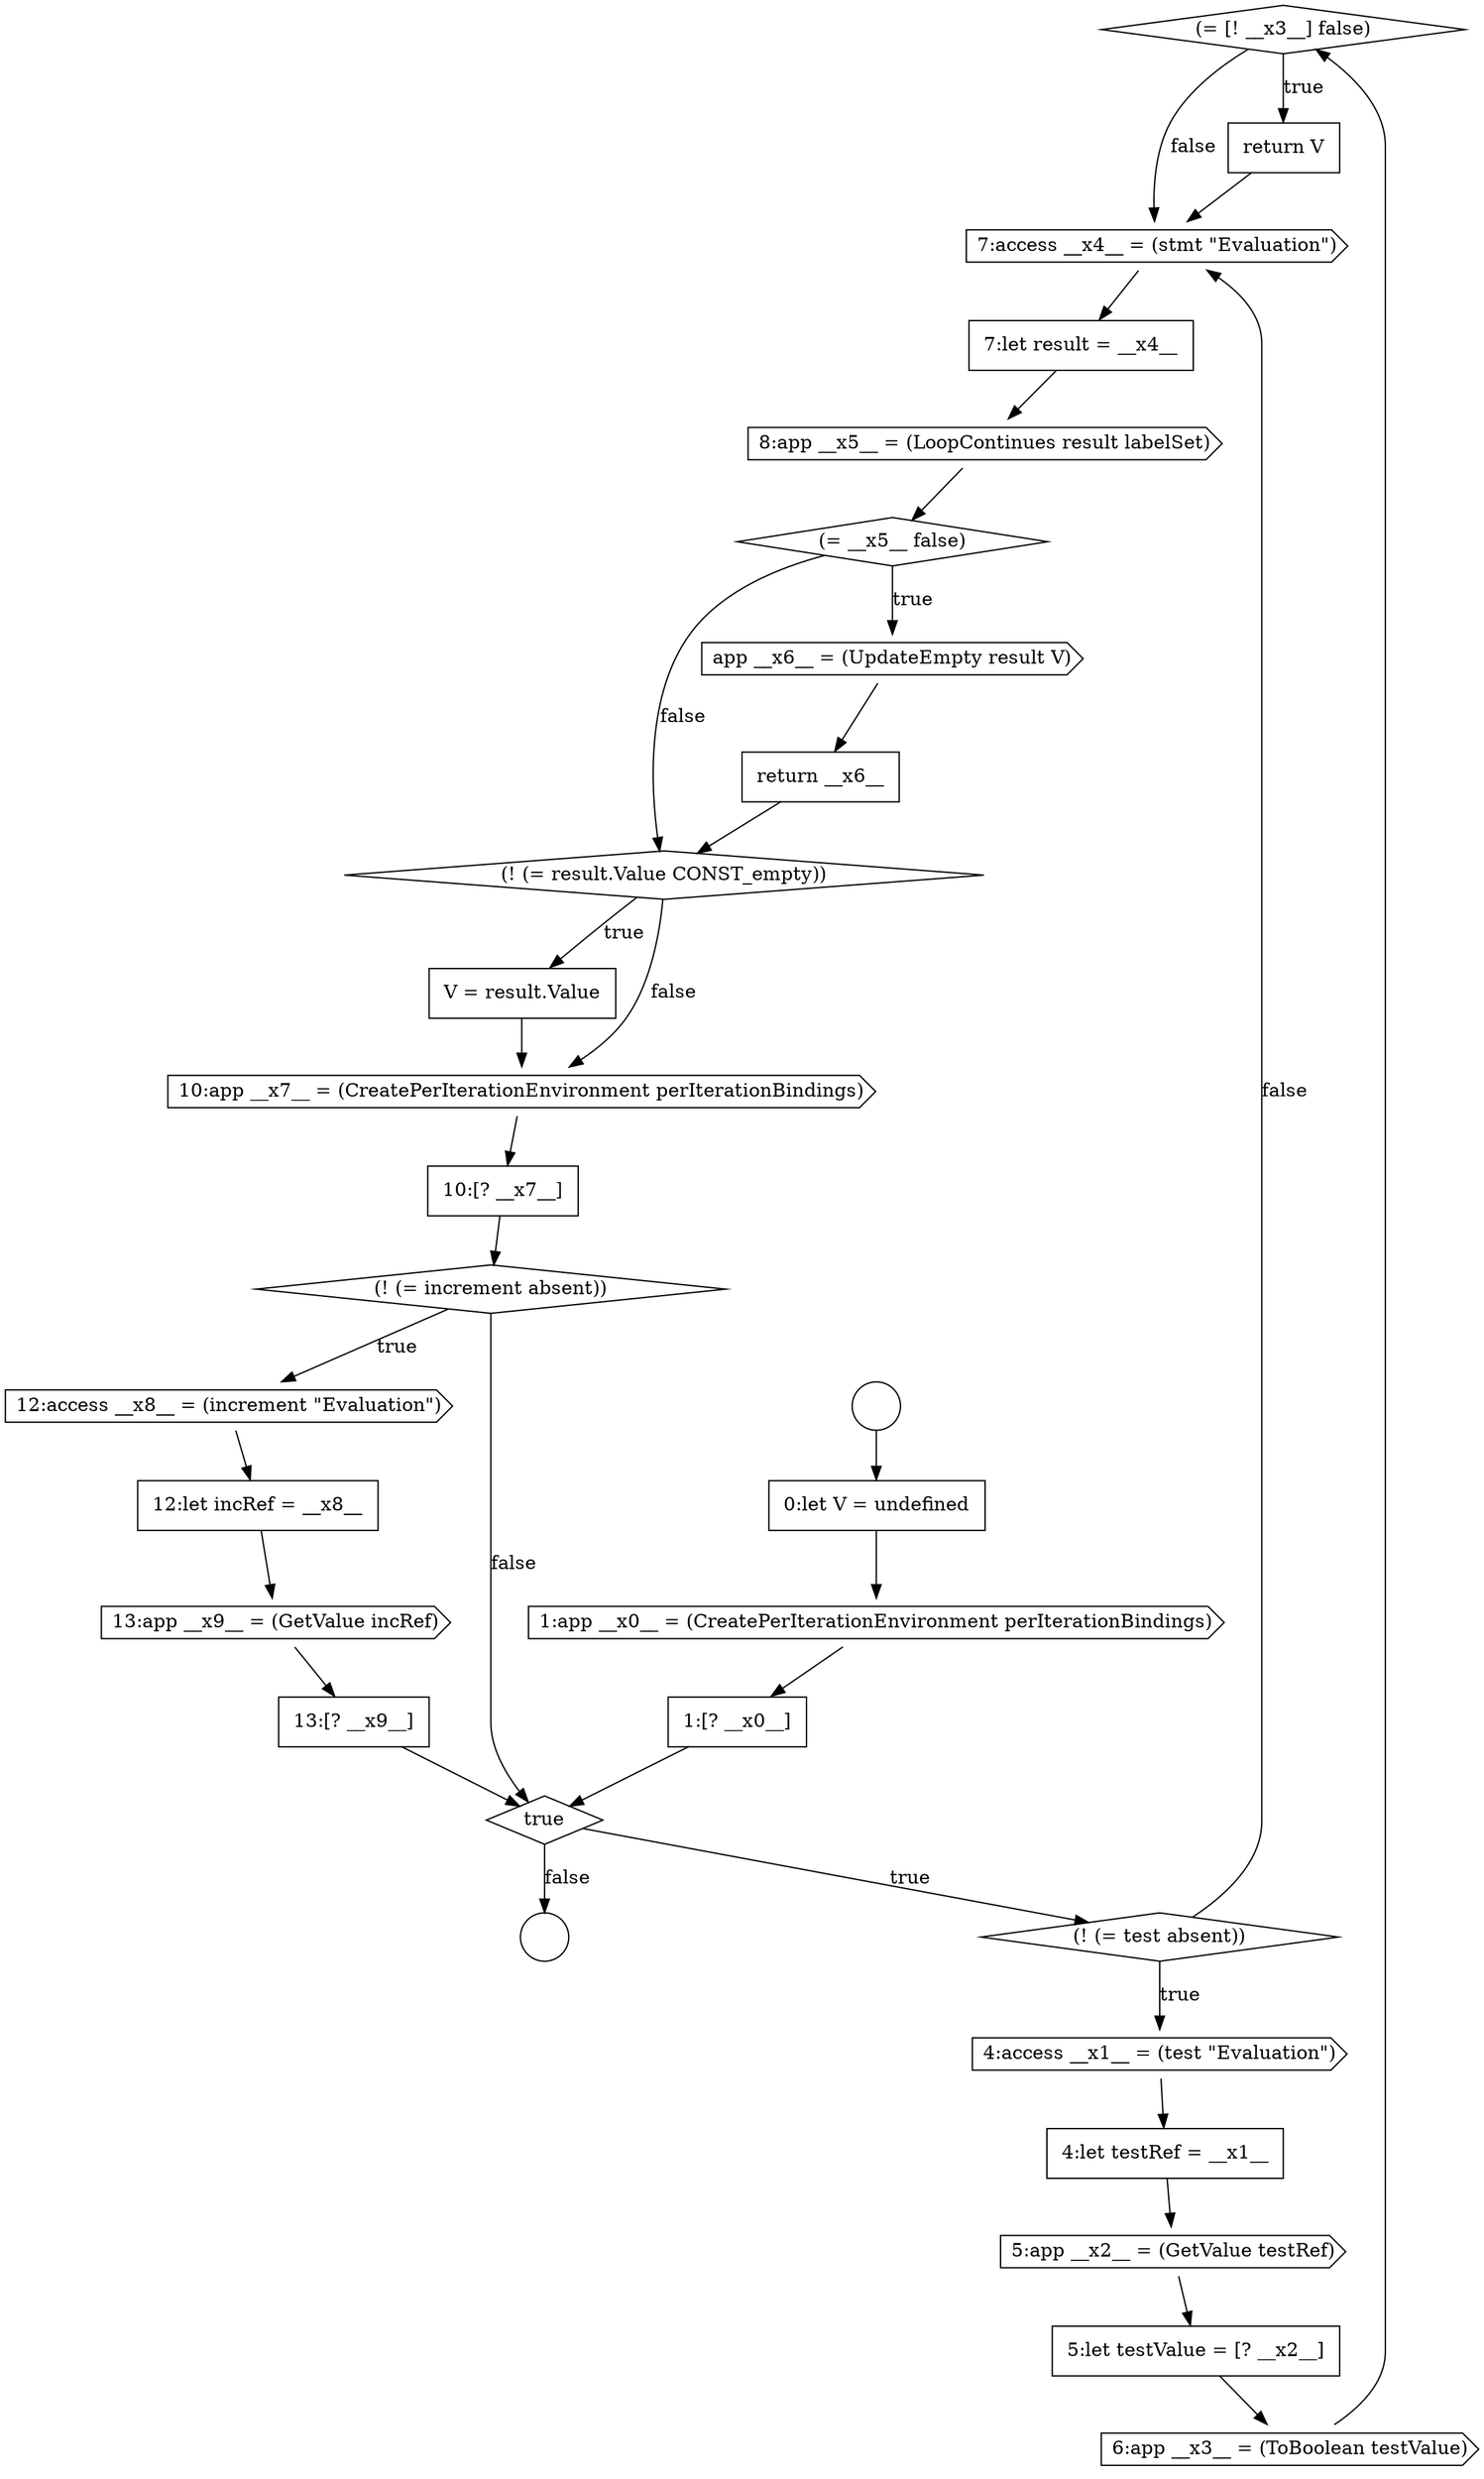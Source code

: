 digraph {
  node7326 [shape=diamond, label=<<font color="black">(= [! __x3__] false)</font>> color="black" fillcolor="white" style=filled]
  node7317 [shape=cds, label=<<font color="black">1:app __x0__ = (CreatePerIterationEnvironment perIterationBindings)</font>> color="black" fillcolor="white" style=filled]
  node7321 [shape=cds, label=<<font color="black">4:access __x1__ = (test &quot;Evaluation&quot;)</font>> color="black" fillcolor="white" style=filled]
  node7329 [shape=none, margin=0, label=<<font color="black">
    <table border="0" cellborder="1" cellspacing="0" cellpadding="10">
      <tr><td align="left">7:let result = __x4__</td></tr>
    </table>
  </font>> color="black" fillcolor="white" style=filled]
  node7318 [shape=none, margin=0, label=<<font color="black">
    <table border="0" cellborder="1" cellspacing="0" cellpadding="10">
      <tr><td align="left">1:[? __x0__]</td></tr>
    </table>
  </font>> color="black" fillcolor="white" style=filled]
  node7315 [shape=circle label=" " color="black" fillcolor="white" style=filled]
  node7319 [shape=diamond, label=<<font color="black">true</font>> color="black" fillcolor="white" style=filled]
  node7316 [shape=none, margin=0, label=<<font color="black">
    <table border="0" cellborder="1" cellspacing="0" cellpadding="10">
      <tr><td align="left">0:let V = undefined</td></tr>
    </table>
  </font>> color="black" fillcolor="white" style=filled]
  node7327 [shape=none, margin=0, label=<<font color="black">
    <table border="0" cellborder="1" cellspacing="0" cellpadding="10">
      <tr><td align="left">return V</td></tr>
    </table>
  </font>> color="black" fillcolor="white" style=filled]
  node7323 [shape=cds, label=<<font color="black">5:app __x2__ = (GetValue testRef)</font>> color="black" fillcolor="white" style=filled]
  node7320 [shape=diamond, label=<<font color="black">(! (= test absent))</font>> color="black" fillcolor="white" style=filled]
  node7322 [shape=none, margin=0, label=<<font color="black">
    <table border="0" cellborder="1" cellspacing="0" cellpadding="10">
      <tr><td align="left">4:let testRef = __x1__</td></tr>
    </table>
  </font>> color="black" fillcolor="white" style=filled]
  node7332 [shape=cds, label=<<font color="black">app __x6__ = (UpdateEmpty result V)</font>> color="black" fillcolor="white" style=filled]
  node7341 [shape=cds, label=<<font color="black">13:app __x9__ = (GetValue incRef)</font>> color="black" fillcolor="white" style=filled]
  node7336 [shape=cds, label=<<font color="black">10:app __x7__ = (CreatePerIterationEnvironment perIterationBindings)</font>> color="black" fillcolor="white" style=filled]
  node7337 [shape=none, margin=0, label=<<font color="black">
    <table border="0" cellborder="1" cellspacing="0" cellpadding="10">
      <tr><td align="left">10:[? __x7__]</td></tr>
    </table>
  </font>> color="black" fillcolor="white" style=filled]
  node7325 [shape=cds, label=<<font color="black">6:app __x3__ = (ToBoolean testValue)</font>> color="black" fillcolor="white" style=filled]
  node7314 [shape=circle label=" " color="black" fillcolor="white" style=filled]
  node7340 [shape=none, margin=0, label=<<font color="black">
    <table border="0" cellborder="1" cellspacing="0" cellpadding="10">
      <tr><td align="left">12:let incRef = __x8__</td></tr>
    </table>
  </font>> color="black" fillcolor="white" style=filled]
  node7333 [shape=none, margin=0, label=<<font color="black">
    <table border="0" cellborder="1" cellspacing="0" cellpadding="10">
      <tr><td align="left">return __x6__</td></tr>
    </table>
  </font>> color="black" fillcolor="white" style=filled]
  node7328 [shape=cds, label=<<font color="black">7:access __x4__ = (stmt &quot;Evaluation&quot;)</font>> color="black" fillcolor="white" style=filled]
  node7330 [shape=cds, label=<<font color="black">8:app __x5__ = (LoopContinues result labelSet)</font>> color="black" fillcolor="white" style=filled]
  node7334 [shape=diamond, label=<<font color="black">(! (= result.Value CONST_empty))</font>> color="black" fillcolor="white" style=filled]
  node7324 [shape=none, margin=0, label=<<font color="black">
    <table border="0" cellborder="1" cellspacing="0" cellpadding="10">
      <tr><td align="left">5:let testValue = [? __x2__]</td></tr>
    </table>
  </font>> color="black" fillcolor="white" style=filled]
  node7339 [shape=cds, label=<<font color="black">12:access __x8__ = (increment &quot;Evaluation&quot;)</font>> color="black" fillcolor="white" style=filled]
  node7331 [shape=diamond, label=<<font color="black">(= __x5__ false)</font>> color="black" fillcolor="white" style=filled]
  node7342 [shape=none, margin=0, label=<<font color="black">
    <table border="0" cellborder="1" cellspacing="0" cellpadding="10">
      <tr><td align="left">13:[? __x9__]</td></tr>
    </table>
  </font>> color="black" fillcolor="white" style=filled]
  node7338 [shape=diamond, label=<<font color="black">(! (= increment absent))</font>> color="black" fillcolor="white" style=filled]
  node7335 [shape=none, margin=0, label=<<font color="black">
    <table border="0" cellborder="1" cellspacing="0" cellpadding="10">
      <tr><td align="left">V = result.Value</td></tr>
    </table>
  </font>> color="black" fillcolor="white" style=filled]
  node7340 -> node7341 [ color="black"]
  node7336 -> node7337 [ color="black"]
  node7316 -> node7317 [ color="black"]
  node7325 -> node7326 [ color="black"]
  node7341 -> node7342 [ color="black"]
  node7333 -> node7334 [ color="black"]
  node7321 -> node7322 [ color="black"]
  node7319 -> node7320 [label=<<font color="black">true</font>> color="black"]
  node7319 -> node7315 [label=<<font color="black">false</font>> color="black"]
  node7322 -> node7323 [ color="black"]
  node7320 -> node7321 [label=<<font color="black">true</font>> color="black"]
  node7320 -> node7328 [label=<<font color="black">false</font>> color="black"]
  node7317 -> node7318 [ color="black"]
  node7329 -> node7330 [ color="black"]
  node7335 -> node7336 [ color="black"]
  node7334 -> node7335 [label=<<font color="black">true</font>> color="black"]
  node7334 -> node7336 [label=<<font color="black">false</font>> color="black"]
  node7318 -> node7319 [ color="black"]
  node7342 -> node7319 [ color="black"]
  node7331 -> node7332 [label=<<font color="black">true</font>> color="black"]
  node7331 -> node7334 [label=<<font color="black">false</font>> color="black"]
  node7327 -> node7328 [ color="black"]
  node7339 -> node7340 [ color="black"]
  node7324 -> node7325 [ color="black"]
  node7328 -> node7329 [ color="black"]
  node7330 -> node7331 [ color="black"]
  node7337 -> node7338 [ color="black"]
  node7326 -> node7327 [label=<<font color="black">true</font>> color="black"]
  node7326 -> node7328 [label=<<font color="black">false</font>> color="black"]
  node7323 -> node7324 [ color="black"]
  node7332 -> node7333 [ color="black"]
  node7314 -> node7316 [ color="black"]
  node7338 -> node7339 [label=<<font color="black">true</font>> color="black"]
  node7338 -> node7319 [label=<<font color="black">false</font>> color="black"]
}
